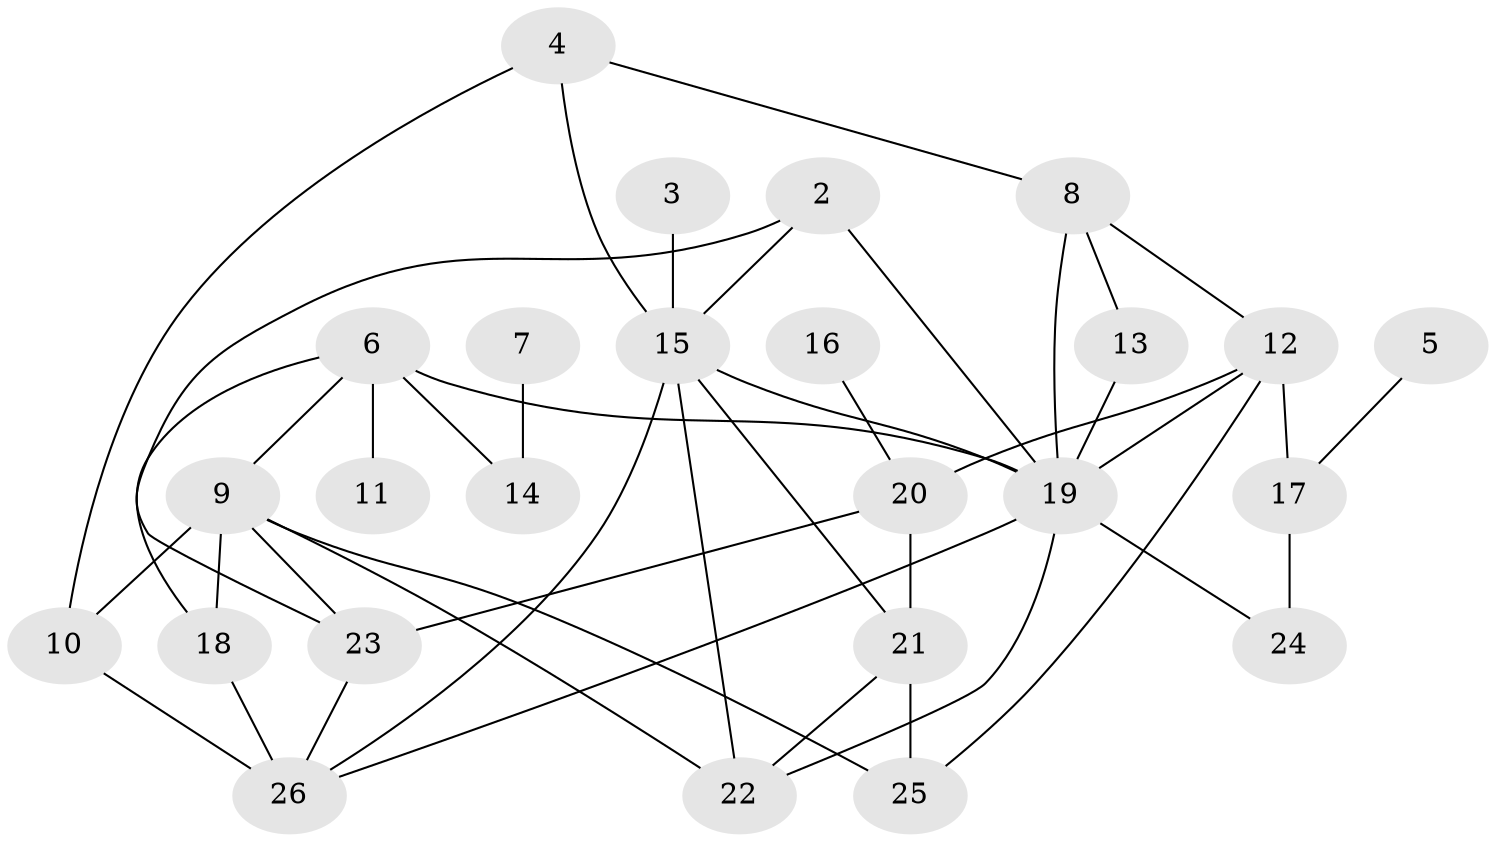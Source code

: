 // original degree distribution, {4: 0.19607843137254902, 5: 0.11764705882352941, 3: 0.23529411764705882, 0: 0.0196078431372549, 2: 0.23529411764705882, 1: 0.17647058823529413, 9: 0.0196078431372549}
// Generated by graph-tools (version 1.1) at 2025/25/03/09/25 03:25:20]
// undirected, 25 vertices, 43 edges
graph export_dot {
graph [start="1"]
  node [color=gray90,style=filled];
  2;
  3;
  4;
  5;
  6;
  7;
  8;
  9;
  10;
  11;
  12;
  13;
  14;
  15;
  16;
  17;
  18;
  19;
  20;
  21;
  22;
  23;
  24;
  25;
  26;
  2 -- 15 [weight=1.0];
  2 -- 19 [weight=1.0];
  2 -- 23 [weight=1.0];
  3 -- 15 [weight=1.0];
  4 -- 8 [weight=1.0];
  4 -- 10 [weight=1.0];
  4 -- 15 [weight=1.0];
  5 -- 17 [weight=1.0];
  6 -- 9 [weight=1.0];
  6 -- 11 [weight=1.0];
  6 -- 14 [weight=1.0];
  6 -- 18 [weight=1.0];
  6 -- 19 [weight=3.0];
  7 -- 14 [weight=1.0];
  8 -- 12 [weight=1.0];
  8 -- 13 [weight=1.0];
  8 -- 19 [weight=1.0];
  9 -- 10 [weight=1.0];
  9 -- 18 [weight=1.0];
  9 -- 22 [weight=1.0];
  9 -- 23 [weight=1.0];
  9 -- 25 [weight=1.0];
  10 -- 26 [weight=1.0];
  12 -- 17 [weight=1.0];
  12 -- 19 [weight=3.0];
  12 -- 20 [weight=1.0];
  12 -- 25 [weight=1.0];
  13 -- 19 [weight=1.0];
  15 -- 19 [weight=1.0];
  15 -- 21 [weight=1.0];
  15 -- 22 [weight=1.0];
  15 -- 26 [weight=1.0];
  16 -- 20 [weight=1.0];
  17 -- 24 [weight=1.0];
  18 -- 26 [weight=2.0];
  19 -- 22 [weight=1.0];
  19 -- 24 [weight=1.0];
  19 -- 26 [weight=1.0];
  20 -- 21 [weight=1.0];
  20 -- 23 [weight=2.0];
  21 -- 22 [weight=1.0];
  21 -- 25 [weight=1.0];
  23 -- 26 [weight=1.0];
}
